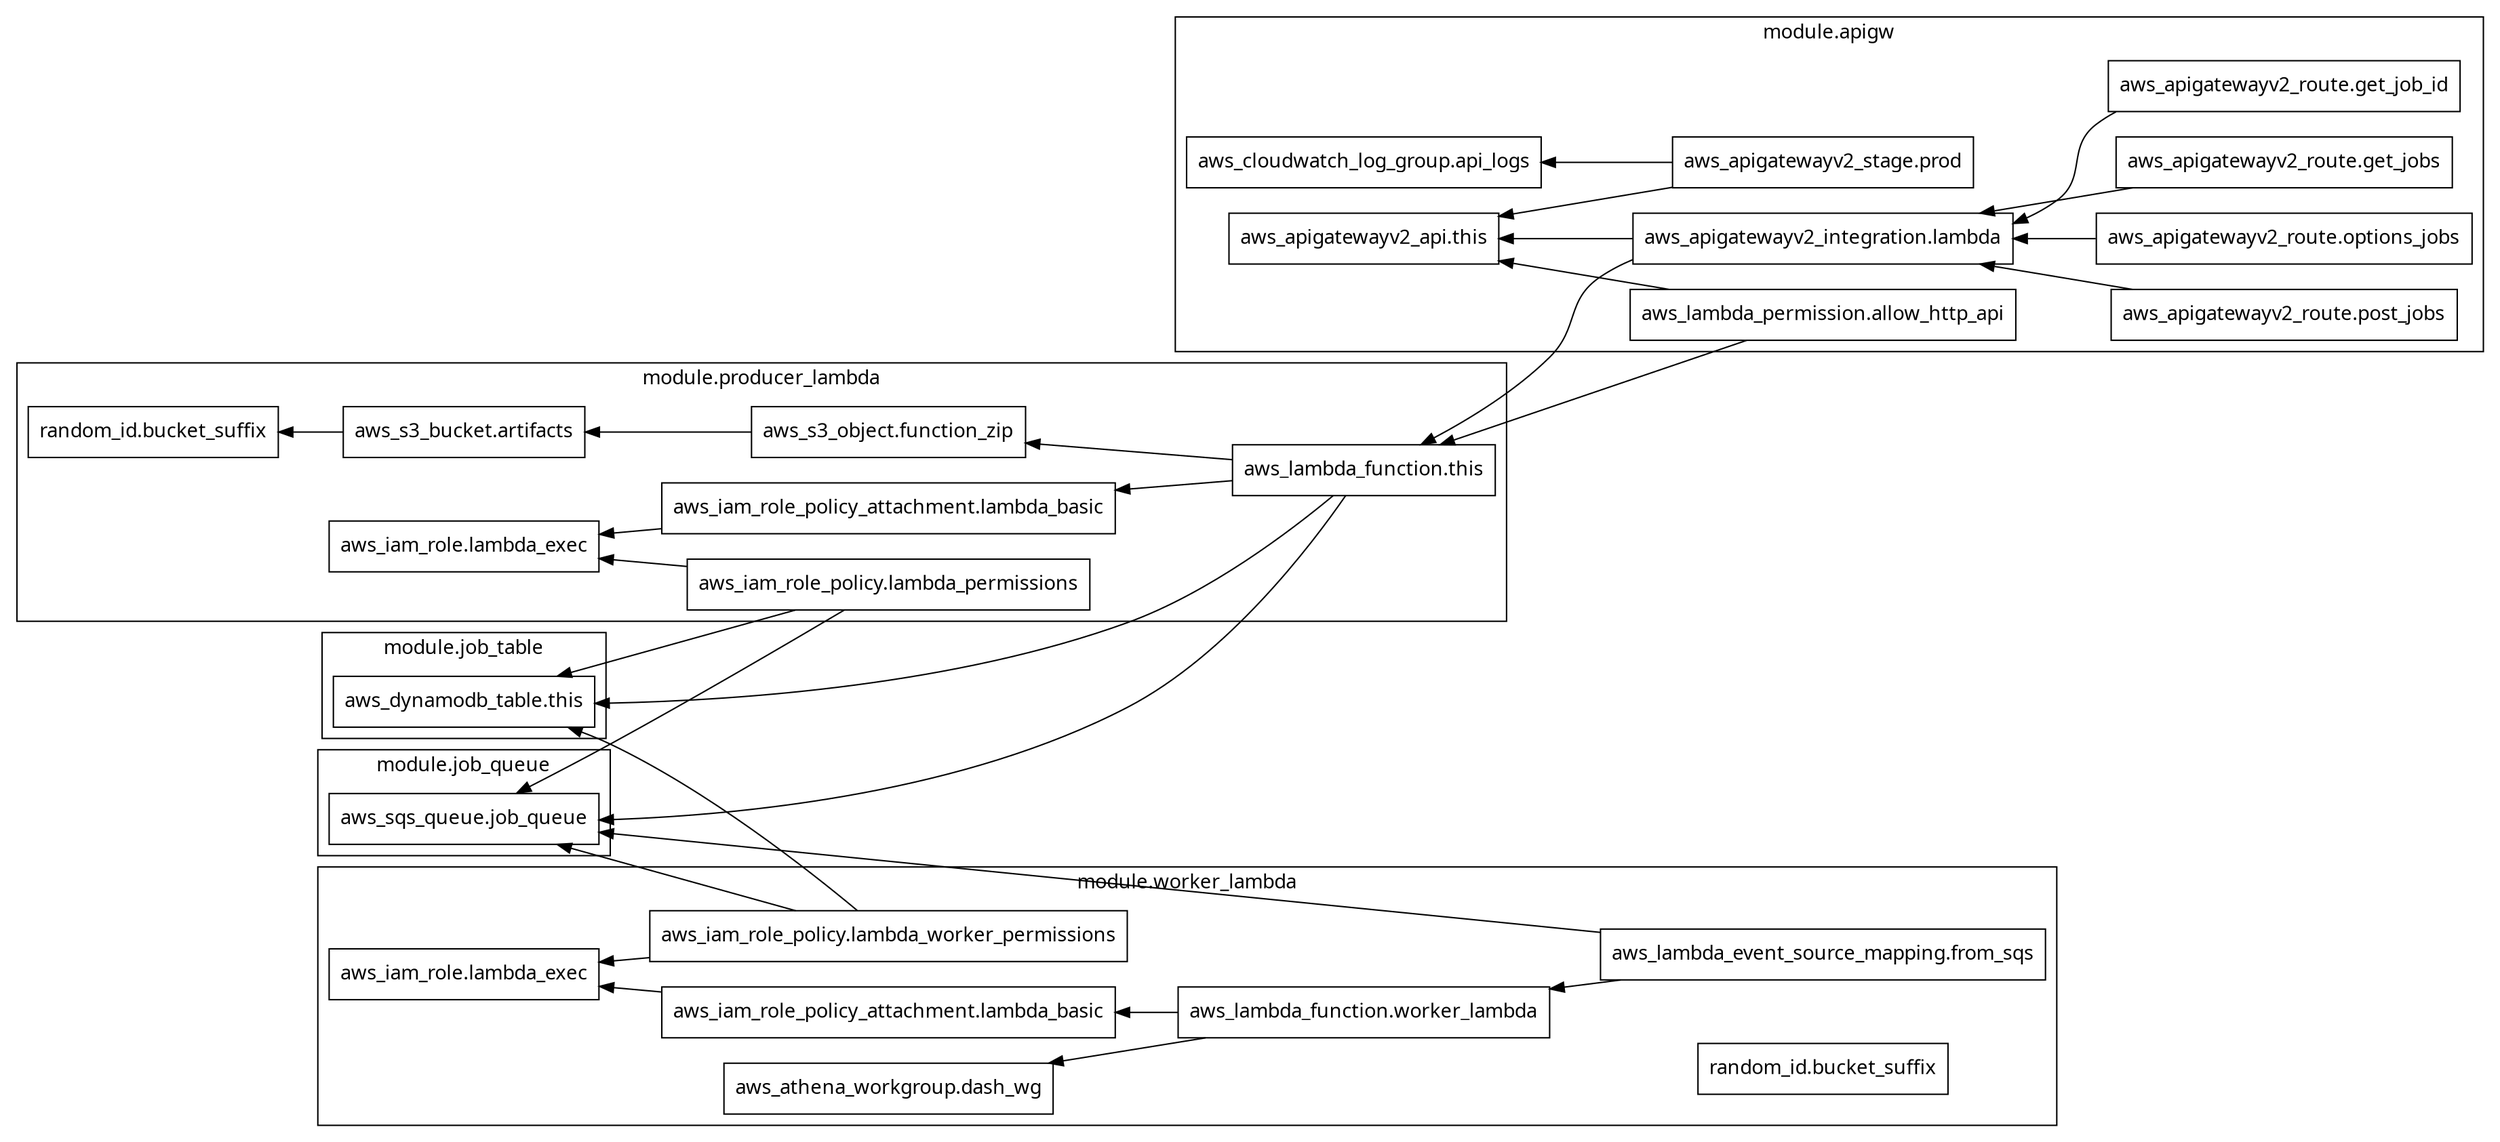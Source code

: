 digraph G {
  rankdir = "RL";
  node [shape = rect, fontname = "sans-serif"];
  subgraph "cluster_module.apigw" {
    label = "module.apigw"
    fontname = "sans-serif"
    "module.apigw.aws_apigatewayv2_api.this" [label="aws_apigatewayv2_api.this"];
    "module.apigw.aws_apigatewayv2_integration.lambda" [label="aws_apigatewayv2_integration.lambda"];
    "module.apigw.aws_apigatewayv2_route.get_job_id" [label="aws_apigatewayv2_route.get_job_id"];
    "module.apigw.aws_apigatewayv2_route.get_jobs" [label="aws_apigatewayv2_route.get_jobs"];
    "module.apigw.aws_apigatewayv2_route.options_jobs" [label="aws_apigatewayv2_route.options_jobs"];
    "module.apigw.aws_apigatewayv2_route.post_jobs" [label="aws_apigatewayv2_route.post_jobs"];
    "module.apigw.aws_apigatewayv2_stage.prod" [label="aws_apigatewayv2_stage.prod"];
    "module.apigw.aws_cloudwatch_log_group.api_logs" [label="aws_cloudwatch_log_group.api_logs"];
    "module.apigw.aws_lambda_permission.allow_http_api" [label="aws_lambda_permission.allow_http_api"];
  }
  subgraph "cluster_module.job_queue" {
    label = "module.job_queue"
    fontname = "sans-serif"
    "module.job_queue.aws_sqs_queue.job_queue" [label="aws_sqs_queue.job_queue"];
  }
  subgraph "cluster_module.job_table" {
    label = "module.job_table"
    fontname = "sans-serif"
    "module.job_table.aws_dynamodb_table.this" [label="aws_dynamodb_table.this"];
  }
  subgraph "cluster_module.producer_lambda" {
    label = "module.producer_lambda"
    fontname = "sans-serif"
    "module.producer_lambda.aws_iam_role.lambda_exec" [label="aws_iam_role.lambda_exec"];
    "module.producer_lambda.aws_iam_role_policy.lambda_permissions" [label="aws_iam_role_policy.lambda_permissions"];
    "module.producer_lambda.aws_iam_role_policy_attachment.lambda_basic" [label="aws_iam_role_policy_attachment.lambda_basic"];
    "module.producer_lambda.aws_lambda_function.this" [label="aws_lambda_function.this"];
    "module.producer_lambda.aws_s3_bucket.artifacts" [label="aws_s3_bucket.artifacts"];
    "module.producer_lambda.aws_s3_object.function_zip" [label="aws_s3_object.function_zip"];
    "module.producer_lambda.random_id.bucket_suffix" [label="random_id.bucket_suffix"];
  }
  subgraph "cluster_module.worker_lambda" {
    label = "module.worker_lambda"
    fontname = "sans-serif"
    "module.worker_lambda.aws_athena_workgroup.dash_wg" [label="aws_athena_workgroup.dash_wg"];
    "module.worker_lambda.aws_iam_role.lambda_exec" [label="aws_iam_role.lambda_exec"];
    "module.worker_lambda.aws_iam_role_policy.lambda_worker_permissions" [label="aws_iam_role_policy.lambda_worker_permissions"];
    "module.worker_lambda.aws_iam_role_policy_attachment.lambda_basic" [label="aws_iam_role_policy_attachment.lambda_basic"];
    "module.worker_lambda.aws_lambda_event_source_mapping.from_sqs" [label="aws_lambda_event_source_mapping.from_sqs"];
    "module.worker_lambda.aws_lambda_function.worker_lambda" [label="aws_lambda_function.worker_lambda"];
    "module.worker_lambda.random_id.bucket_suffix" [label="random_id.bucket_suffix"];
  }
  "module.apigw.aws_apigatewayv2_integration.lambda" -> "module.apigw.aws_apigatewayv2_api.this";
  "module.apigw.aws_apigatewayv2_integration.lambda" -> "module.producer_lambda.aws_lambda_function.this";
  "module.apigw.aws_apigatewayv2_route.get_job_id" -> "module.apigw.aws_apigatewayv2_integration.lambda";
  "module.apigw.aws_apigatewayv2_route.get_jobs" -> "module.apigw.aws_apigatewayv2_integration.lambda";
  "module.apigw.aws_apigatewayv2_route.options_jobs" -> "module.apigw.aws_apigatewayv2_integration.lambda";
  "module.apigw.aws_apigatewayv2_route.post_jobs" -> "module.apigw.aws_apigatewayv2_integration.lambda";
  "module.apigw.aws_apigatewayv2_stage.prod" -> "module.apigw.aws_apigatewayv2_api.this";
  "module.apigw.aws_apigatewayv2_stage.prod" -> "module.apigw.aws_cloudwatch_log_group.api_logs";
  "module.apigw.aws_lambda_permission.allow_http_api" -> "module.apigw.aws_apigatewayv2_api.this";
  "module.apigw.aws_lambda_permission.allow_http_api" -> "module.producer_lambda.aws_lambda_function.this";
  "module.producer_lambda.aws_iam_role_policy.lambda_permissions" -> "module.job_queue.aws_sqs_queue.job_queue";
  "module.producer_lambda.aws_iam_role_policy.lambda_permissions" -> "module.job_table.aws_dynamodb_table.this";
  "module.producer_lambda.aws_iam_role_policy.lambda_permissions" -> "module.producer_lambda.aws_iam_role.lambda_exec";
  "module.producer_lambda.aws_iam_role_policy_attachment.lambda_basic" -> "module.producer_lambda.aws_iam_role.lambda_exec";
  "module.producer_lambda.aws_lambda_function.this" -> "module.job_queue.aws_sqs_queue.job_queue";
  "module.producer_lambda.aws_lambda_function.this" -> "module.job_table.aws_dynamodb_table.this";
  "module.producer_lambda.aws_lambda_function.this" -> "module.producer_lambda.aws_iam_role_policy_attachment.lambda_basic";
  "module.producer_lambda.aws_lambda_function.this" -> "module.producer_lambda.aws_s3_object.function_zip";
  "module.producer_lambda.aws_s3_bucket.artifacts" -> "module.producer_lambda.random_id.bucket_suffix";
  "module.producer_lambda.aws_s3_object.function_zip" -> "module.producer_lambda.aws_s3_bucket.artifacts";
  "module.worker_lambda.aws_iam_role_policy.lambda_worker_permissions" -> "module.job_queue.aws_sqs_queue.job_queue";
  "module.worker_lambda.aws_iam_role_policy.lambda_worker_permissions" -> "module.job_table.aws_dynamodb_table.this";
  "module.worker_lambda.aws_iam_role_policy.lambda_worker_permissions" -> "module.worker_lambda.aws_iam_role.lambda_exec";
  "module.worker_lambda.aws_iam_role_policy_attachment.lambda_basic" -> "module.worker_lambda.aws_iam_role.lambda_exec";
  "module.worker_lambda.aws_lambda_event_source_mapping.from_sqs" -> "module.job_queue.aws_sqs_queue.job_queue";
  "module.worker_lambda.aws_lambda_event_source_mapping.from_sqs" -> "module.worker_lambda.aws_lambda_function.worker_lambda";
  "module.worker_lambda.aws_lambda_function.worker_lambda" -> "module.worker_lambda.aws_athena_workgroup.dash_wg";
  "module.worker_lambda.aws_lambda_function.worker_lambda" -> "module.worker_lambda.aws_iam_role_policy_attachment.lambda_basic";
}
